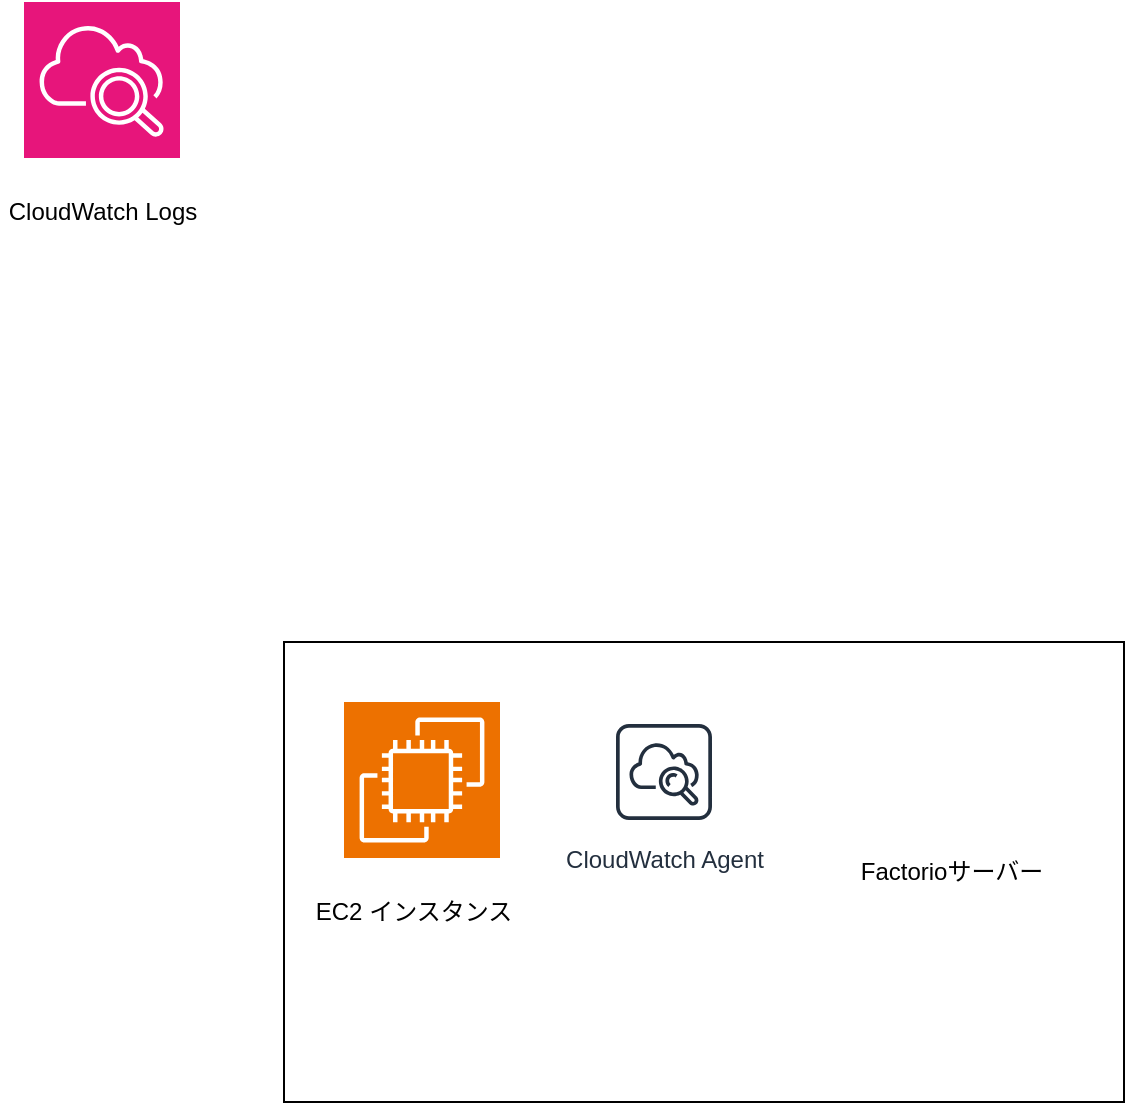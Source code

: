 <mxfile version="27.1.1">
  <diagram name="ページ1" id="f6tFQ64QTpeIHVYmQmMS">
    <mxGraphModel dx="1518" dy="1102" grid="1" gridSize="10" guides="1" tooltips="1" connect="1" arrows="1" fold="1" page="1" pageScale="1" pageWidth="827" pageHeight="1169" math="0" shadow="0">
      <root>
        <mxCell id="0" />
        <mxCell id="1" parent="0" />
        <mxCell id="grRCgsBjdt6_XXE6SY-G-8" value="" style="rounded=0;whiteSpace=wrap;html=1;" vertex="1" parent="1">
          <mxGeometry x="340" y="490" width="420" height="230" as="geometry" />
        </mxCell>
        <mxCell id="grRCgsBjdt6_XXE6SY-G-4" value="EC2 インスタンス" style="text;html=1;align=center;verticalAlign=middle;whiteSpace=wrap;rounded=0;" vertex="1" parent="1">
          <mxGeometry x="340" y="610" width="130" height="30" as="geometry" />
        </mxCell>
        <mxCell id="grRCgsBjdt6_XXE6SY-G-7" value="" style="sketch=0;points=[[0,0,0],[0.25,0,0],[0.5,0,0],[0.75,0,0],[1,0,0],[0,1,0],[0.25,1,0],[0.5,1,0],[0.75,1,0],[1,1,0],[0,0.25,0],[0,0.5,0],[0,0.75,0],[1,0.25,0],[1,0.5,0],[1,0.75,0]];outlineConnect=0;fontColor=#232F3E;fillColor=#ED7100;strokeColor=#ffffff;dashed=0;verticalLabelPosition=bottom;verticalAlign=top;align=center;html=1;fontSize=12;fontStyle=0;aspect=fixed;shape=mxgraph.aws4.resourceIcon;resIcon=mxgraph.aws4.ec2;" vertex="1" parent="1">
          <mxGeometry x="370" y="520" width="78" height="78" as="geometry" />
        </mxCell>
        <mxCell id="grRCgsBjdt6_XXE6SY-G-9" value="" style="sketch=0;points=[[0,0,0],[0.25,0,0],[0.5,0,0],[0.75,0,0],[1,0,0],[0,1,0],[0.25,1,0],[0.5,1,0],[0.75,1,0],[1,1,0],[0,0.25,0],[0,0.5,0],[0,0.75,0],[1,0.25,0],[1,0.5,0],[1,0.75,0]];points=[[0,0,0],[0.25,0,0],[0.5,0,0],[0.75,0,0],[1,0,0],[0,1,0],[0.25,1,0],[0.5,1,0],[0.75,1,0],[1,1,0],[0,0.25,0],[0,0.5,0],[0,0.75,0],[1,0.25,0],[1,0.5,0],[1,0.75,0]];outlineConnect=0;fontColor=#232F3E;fillColor=#E7157B;strokeColor=#ffffff;dashed=0;verticalLabelPosition=bottom;verticalAlign=top;align=center;html=1;fontSize=12;fontStyle=0;aspect=fixed;shape=mxgraph.aws4.resourceIcon;resIcon=mxgraph.aws4.cloudwatch_2;" vertex="1" parent="1">
          <mxGeometry x="210" y="170" width="78" height="78" as="geometry" />
        </mxCell>
        <mxCell id="grRCgsBjdt6_XXE6SY-G-10" value="CloudWatch Logs" style="text;html=1;align=center;verticalAlign=middle;whiteSpace=wrap;rounded=0;" vertex="1" parent="1">
          <mxGeometry x="198.5" y="260" width="101" height="30" as="geometry" />
        </mxCell>
        <mxCell id="grRCgsBjdt6_XXE6SY-G-11" value="CloudWatch Agent" style="sketch=0;outlineConnect=0;fontColor=#232F3E;gradientColor=none;strokeColor=#232F3E;fillColor=#ffffff;dashed=0;verticalLabelPosition=bottom;verticalAlign=top;align=center;html=1;fontSize=12;fontStyle=0;aspect=fixed;shape=mxgraph.aws4.resourceIcon;resIcon=mxgraph.aws4.instance_with_cloudwatch;" vertex="1" parent="1">
          <mxGeometry x="500" y="525" width="60" height="60" as="geometry" />
        </mxCell>
        <mxCell id="grRCgsBjdt6_XXE6SY-G-14" value="Factorioサーバー" style="text;html=1;align=center;verticalAlign=middle;whiteSpace=wrap;rounded=0;" vertex="1" parent="1">
          <mxGeometry x="621" y="590" width="106" height="30" as="geometry" />
        </mxCell>
      </root>
    </mxGraphModel>
  </diagram>
</mxfile>
